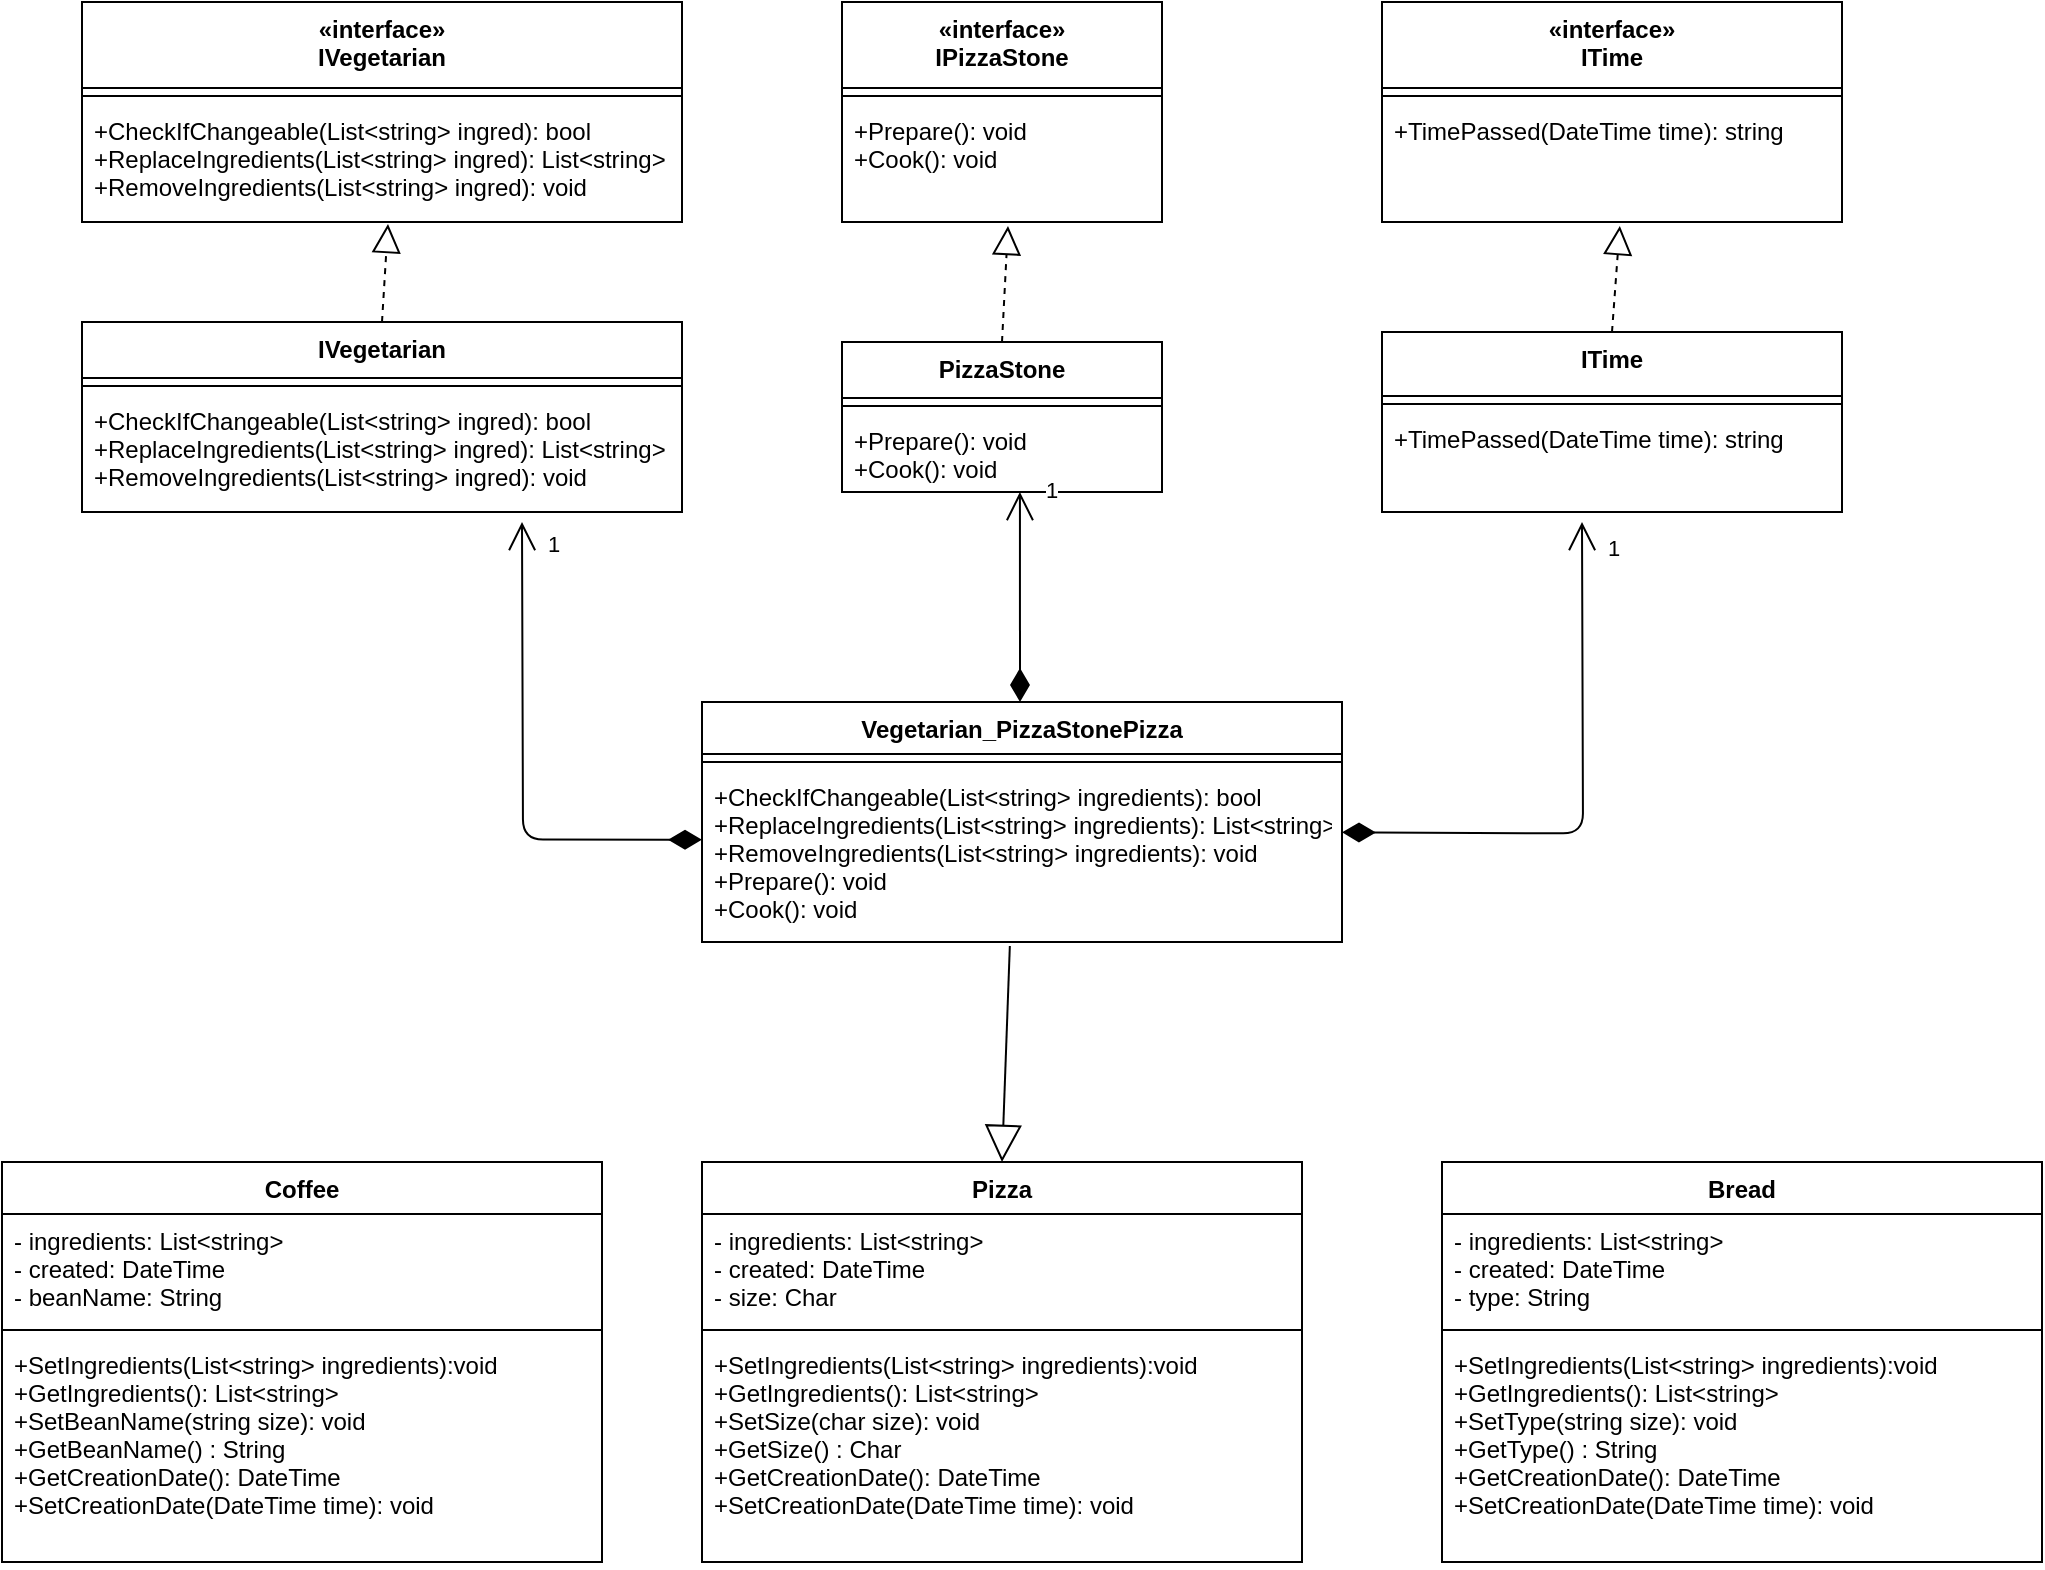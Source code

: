 <mxfile version="12.1.2" pages="1"><diagram id="p-yCQqdvYXW6_HQczVzR" name="Page-1"><mxGraphModel dx="1182" dy="764" grid="1" gridSize="10" guides="1" tooltips="1" connect="1" arrows="1" fold="1" page="1" pageScale="1" pageWidth="1169" pageHeight="827" math="0" shadow="0"><root><mxCell id="0"/><mxCell id="1" parent="0"/><mxCell id="WJiavjVWi5YrfynynHwX-62" value="Vegetarian_PizzaStonePizza" style="swimlane;fontStyle=1;align=center;verticalAlign=top;childLayout=stackLayout;horizontal=1;startSize=26;horizontalStack=0;resizeParent=1;resizeParentMax=0;resizeLast=0;collapsible=1;marginBottom=0;" parent="1" vertex="1"><mxGeometry x="450" y="370" width="320" height="120" as="geometry"/></mxCell><mxCell id="WJiavjVWi5YrfynynHwX-63" value="" style="line;strokeWidth=1;fillColor=none;align=left;verticalAlign=middle;spacingTop=-1;spacingLeft=3;spacingRight=3;rotatable=0;labelPosition=right;points=[];portConstraint=eastwest;" parent="WJiavjVWi5YrfynynHwX-62" vertex="1"><mxGeometry y="26" width="320" height="8" as="geometry"/></mxCell><mxCell id="WJiavjVWi5YrfynynHwX-64" value="+CheckIfChangeable(List&lt;string&gt; ingredients): bool&#10;+ReplaceIngredients(List&lt;string&gt; ingredients): List&lt;string&gt;&#10;+RemoveIngredients(List&lt;string&gt; ingredients): void&#10;+Prepare(): void&#10;+Cook(): void" style="text;strokeColor=none;fillColor=none;align=left;verticalAlign=top;spacingLeft=4;spacingRight=4;overflow=hidden;rotatable=0;points=[[0,0.5],[1,0.5]];portConstraint=eastwest;" parent="WJiavjVWi5YrfynynHwX-62" vertex="1"><mxGeometry y="34" width="320" height="86" as="geometry"/></mxCell><mxCell id="WJiavjVWi5YrfynynHwX-69" value="" style="endArrow=block;endSize=16;endFill=0;html=1;exitX=0.481;exitY=1.023;exitDx=0;exitDy=0;exitPerimeter=0;entryX=0.5;entryY=0;entryDx=0;entryDy=0;" parent="1" source="WJiavjVWi5YrfynynHwX-64" target="bOhgPZv443zshsSKOI5b-1" edge="1"><mxGeometry width="160" relative="1" as="geometry"><mxPoint x="447" y="210" as="sourcePoint"/><mxPoint x="830" y="390" as="targetPoint"/></mxGeometry></mxCell><mxCell id="bOhgPZv443zshsSKOI5b-1" value="Pizza" style="swimlane;fontStyle=1;align=center;verticalAlign=top;childLayout=stackLayout;horizontal=1;startSize=26;horizontalStack=0;resizeParent=1;resizeParentMax=0;resizeLast=0;collapsible=1;marginBottom=0;" parent="1" vertex="1"><mxGeometry x="450" y="600" width="300" height="200" as="geometry"/></mxCell><mxCell id="bOhgPZv443zshsSKOI5b-2" value="- ingredients: List&lt;string&gt;&#10;- created: DateTime&#10;- size: Char" style="text;strokeColor=none;fillColor=none;align=left;verticalAlign=top;spacingLeft=4;spacingRight=4;overflow=hidden;rotatable=0;points=[[0,0.5],[1,0.5]];portConstraint=eastwest;" parent="bOhgPZv443zshsSKOI5b-1" vertex="1"><mxGeometry y="26" width="300" height="54" as="geometry"/></mxCell><mxCell id="bOhgPZv443zshsSKOI5b-3" value="" style="line;strokeWidth=1;fillColor=none;align=left;verticalAlign=middle;spacingTop=-1;spacingLeft=3;spacingRight=3;rotatable=0;labelPosition=right;points=[];portConstraint=eastwest;" parent="bOhgPZv443zshsSKOI5b-1" vertex="1"><mxGeometry y="80" width="300" height="8" as="geometry"/></mxCell><mxCell id="bOhgPZv443zshsSKOI5b-4" value="+SetIngredients(List&lt;string&gt; ingredients):void&#10;+GetIngredients(): List&lt;string&gt;&#10;+SetSize(char size): void&#10;+GetSize() : Char&#10;+GetCreationDate(): DateTime&#10;+SetCreationDate(DateTime time): void" style="text;strokeColor=none;fillColor=none;align=left;verticalAlign=top;spacingLeft=4;spacingRight=4;overflow=hidden;rotatable=0;points=[[0,0.5],[1,0.5]];portConstraint=eastwest;" parent="bOhgPZv443zshsSKOI5b-1" vertex="1"><mxGeometry y="88" width="300" height="112" as="geometry"/></mxCell><mxCell id="7UTL6m3Lwjd2fvqls1P8-1" value="Bread" style="swimlane;fontStyle=1;align=center;verticalAlign=top;childLayout=stackLayout;horizontal=1;startSize=26;horizontalStack=0;resizeParent=1;resizeParentMax=0;resizeLast=0;collapsible=1;marginBottom=0;" parent="1" vertex="1"><mxGeometry x="820" y="600" width="300" height="200" as="geometry"/></mxCell><mxCell id="7UTL6m3Lwjd2fvqls1P8-2" value="- ingredients: List&lt;string&gt;&#10;- created: DateTime&#10;- type: String" style="text;strokeColor=none;fillColor=none;align=left;verticalAlign=top;spacingLeft=4;spacingRight=4;overflow=hidden;rotatable=0;points=[[0,0.5],[1,0.5]];portConstraint=eastwest;" parent="7UTL6m3Lwjd2fvqls1P8-1" vertex="1"><mxGeometry y="26" width="300" height="54" as="geometry"/></mxCell><mxCell id="7UTL6m3Lwjd2fvqls1P8-3" value="" style="line;strokeWidth=1;fillColor=none;align=left;verticalAlign=middle;spacingTop=-1;spacingLeft=3;spacingRight=3;rotatable=0;labelPosition=right;points=[];portConstraint=eastwest;" parent="7UTL6m3Lwjd2fvqls1P8-1" vertex="1"><mxGeometry y="80" width="300" height="8" as="geometry"/></mxCell><mxCell id="7UTL6m3Lwjd2fvqls1P8-4" value="+SetIngredients(List&lt;string&gt; ingredients):void&#10;+GetIngredients(): List&lt;string&gt;&#10;+SetType(string size): void&#10;+GetType() : String&#10;+GetCreationDate(): DateTime&#10;+SetCreationDate(DateTime time): void" style="text;strokeColor=none;fillColor=none;align=left;verticalAlign=top;spacingLeft=4;spacingRight=4;overflow=hidden;rotatable=0;points=[[0,0.5],[1,0.5]];portConstraint=eastwest;" parent="7UTL6m3Lwjd2fvqls1P8-1" vertex="1"><mxGeometry y="88" width="300" height="112" as="geometry"/></mxCell><mxCell id="7UTL6m3Lwjd2fvqls1P8-5" value="Coffee" style="swimlane;fontStyle=1;align=center;verticalAlign=top;childLayout=stackLayout;horizontal=1;startSize=26;horizontalStack=0;resizeParent=1;resizeParentMax=0;resizeLast=0;collapsible=1;marginBottom=0;" parent="1" vertex="1"><mxGeometry x="100" y="600" width="300" height="200" as="geometry"/></mxCell><mxCell id="7UTL6m3Lwjd2fvqls1P8-6" value="- ingredients: List&lt;string&gt;&#10;- created: DateTime&#10;- beanName: String" style="text;strokeColor=none;fillColor=none;align=left;verticalAlign=top;spacingLeft=4;spacingRight=4;overflow=hidden;rotatable=0;points=[[0,0.5],[1,0.5]];portConstraint=eastwest;" parent="7UTL6m3Lwjd2fvqls1P8-5" vertex="1"><mxGeometry y="26" width="300" height="54" as="geometry"/></mxCell><mxCell id="7UTL6m3Lwjd2fvqls1P8-7" value="" style="line;strokeWidth=1;fillColor=none;align=left;verticalAlign=middle;spacingTop=-1;spacingLeft=3;spacingRight=3;rotatable=0;labelPosition=right;points=[];portConstraint=eastwest;" parent="7UTL6m3Lwjd2fvqls1P8-5" vertex="1"><mxGeometry y="80" width="300" height="8" as="geometry"/></mxCell><mxCell id="7UTL6m3Lwjd2fvqls1P8-8" value="+SetIngredients(List&lt;string&gt; ingredients):void&#10;+GetIngredients(): List&lt;string&gt;&#10;+SetBeanName(string size): void&#10;+GetBeanName() : String&#10;+GetCreationDate(): DateTime&#10;+SetCreationDate(DateTime time): void" style="text;strokeColor=none;fillColor=none;align=left;verticalAlign=top;spacingLeft=4;spacingRight=4;overflow=hidden;rotatable=0;points=[[0,0.5],[1,0.5]];portConstraint=eastwest;" parent="7UTL6m3Lwjd2fvqls1P8-5" vertex="1"><mxGeometry y="88" width="300" height="112" as="geometry"/></mxCell><mxCell id="7UTL6m3Lwjd2fvqls1P8-10" value="«interface»&#10;IPizzaStone&#10;" style="swimlane;fontStyle=1;align=center;verticalAlign=top;childLayout=stackLayout;horizontal=1;startSize=43;horizontalStack=0;resizeParent=1;resizeParentMax=0;resizeLast=0;collapsible=1;marginBottom=0;" parent="1" vertex="1"><mxGeometry x="520" y="20" width="160" height="110" as="geometry"/></mxCell><mxCell id="7UTL6m3Lwjd2fvqls1P8-12" value="" style="line;strokeWidth=1;fillColor=none;align=left;verticalAlign=middle;spacingTop=-1;spacingLeft=3;spacingRight=3;rotatable=0;labelPosition=right;points=[];portConstraint=eastwest;" parent="7UTL6m3Lwjd2fvqls1P8-10" vertex="1"><mxGeometry y="43" width="160" height="8" as="geometry"/></mxCell><mxCell id="7UTL6m3Lwjd2fvqls1P8-13" value="+Prepare(): void&#10;+Cook(): void" style="text;strokeColor=none;fillColor=none;align=left;verticalAlign=top;spacingLeft=4;spacingRight=4;overflow=hidden;rotatable=0;points=[[0,0.5],[1,0.5]];portConstraint=eastwest;" parent="7UTL6m3Lwjd2fvqls1P8-10" vertex="1"><mxGeometry y="51" width="160" height="59" as="geometry"/></mxCell><mxCell id="7UTL6m3Lwjd2fvqls1P8-14" value="PizzaStone&#10;" style="swimlane;fontStyle=1;align=center;verticalAlign=top;childLayout=stackLayout;horizontal=1;startSize=28;horizontalStack=0;resizeParent=1;resizeParentMax=0;resizeLast=0;collapsible=1;marginBottom=0;" parent="1" vertex="1"><mxGeometry x="520" y="190" width="160" height="75" as="geometry"/></mxCell><mxCell id="7UTL6m3Lwjd2fvqls1P8-15" value="" style="line;strokeWidth=1;fillColor=none;align=left;verticalAlign=middle;spacingTop=-1;spacingLeft=3;spacingRight=3;rotatable=0;labelPosition=right;points=[];portConstraint=eastwest;" parent="7UTL6m3Lwjd2fvqls1P8-14" vertex="1"><mxGeometry y="28" width="160" height="8" as="geometry"/></mxCell><mxCell id="7UTL6m3Lwjd2fvqls1P8-16" value="+Prepare(): void&#10;+Cook(): void" style="text;strokeColor=none;fillColor=none;align=left;verticalAlign=top;spacingLeft=4;spacingRight=4;overflow=hidden;rotatable=0;points=[[0,0.5],[1,0.5]];portConstraint=eastwest;" parent="7UTL6m3Lwjd2fvqls1P8-14" vertex="1"><mxGeometry y="36" width="160" height="39" as="geometry"/></mxCell><mxCell id="7UTL6m3Lwjd2fvqls1P8-17" value="" style="endArrow=block;dashed=1;endFill=0;endSize=12;html=1;exitX=0.5;exitY=0;exitDx=0;exitDy=0;" parent="1" source="7UTL6m3Lwjd2fvqls1P8-14" edge="1"><mxGeometry width="160" relative="1" as="geometry"><mxPoint x="596" y="170" as="sourcePoint"/><mxPoint x="603" y="132" as="targetPoint"/></mxGeometry></mxCell><mxCell id="7UTL6m3Lwjd2fvqls1P8-18" value="«interface»&#10;IVegetarian&#10;" style="swimlane;fontStyle=1;align=center;verticalAlign=top;childLayout=stackLayout;horizontal=1;startSize=43;horizontalStack=0;resizeParent=1;resizeParentMax=0;resizeLast=0;collapsible=1;marginBottom=0;" parent="1" vertex="1"><mxGeometry x="140" y="20" width="300" height="110" as="geometry"/></mxCell><mxCell id="7UTL6m3Lwjd2fvqls1P8-19" value="" style="line;strokeWidth=1;fillColor=none;align=left;verticalAlign=middle;spacingTop=-1;spacingLeft=3;spacingRight=3;rotatable=0;labelPosition=right;points=[];portConstraint=eastwest;" parent="7UTL6m3Lwjd2fvqls1P8-18" vertex="1"><mxGeometry y="43" width="300" height="8" as="geometry"/></mxCell><mxCell id="7UTL6m3Lwjd2fvqls1P8-20" value="+CheckIfChangeable(List&lt;string&gt; ingred): bool&#10;+ReplaceIngredients(List&lt;string&gt; ingred): List&lt;string&gt; &#10;+RemoveIngredients(List&lt;string&gt; ingred): void" style="text;strokeColor=none;fillColor=none;align=left;verticalAlign=top;spacingLeft=4;spacingRight=4;overflow=hidden;rotatable=0;points=[[0,0.5],[1,0.5]];portConstraint=eastwest;" parent="7UTL6m3Lwjd2fvqls1P8-18" vertex="1"><mxGeometry y="51" width="300" height="59" as="geometry"/></mxCell><mxCell id="7UTL6m3Lwjd2fvqls1P8-21" value="IVegetarian&#10;" style="swimlane;fontStyle=1;align=center;verticalAlign=top;childLayout=stackLayout;horizontal=1;startSize=28;horizontalStack=0;resizeParent=1;resizeParentMax=0;resizeLast=0;collapsible=1;marginBottom=0;" parent="1" vertex="1"><mxGeometry x="140" y="180" width="300" height="95" as="geometry"/></mxCell><mxCell id="7UTL6m3Lwjd2fvqls1P8-22" value="" style="line;strokeWidth=1;fillColor=none;align=left;verticalAlign=middle;spacingTop=-1;spacingLeft=3;spacingRight=3;rotatable=0;labelPosition=right;points=[];portConstraint=eastwest;" parent="7UTL6m3Lwjd2fvqls1P8-21" vertex="1"><mxGeometry y="28" width="300" height="8" as="geometry"/></mxCell><mxCell id="7UTL6m3Lwjd2fvqls1P8-23" value="+CheckIfChangeable(List&lt;string&gt; ingred): bool&#10;+ReplaceIngredients(List&lt;string&gt; ingred): List&lt;string&gt; &#10;+RemoveIngredients(List&lt;string&gt; ingred): void" style="text;strokeColor=none;fillColor=none;align=left;verticalAlign=top;spacingLeft=4;spacingRight=4;overflow=hidden;rotatable=0;points=[[0,0.5],[1,0.5]];portConstraint=eastwest;" parent="7UTL6m3Lwjd2fvqls1P8-21" vertex="1"><mxGeometry y="36" width="300" height="59" as="geometry"/></mxCell><mxCell id="7UTL6m3Lwjd2fvqls1P8-24" value="" style="endArrow=block;dashed=1;endFill=0;endSize=12;html=1;exitX=0.5;exitY=0;exitDx=0;exitDy=0;entryX=0.51;entryY=1.017;entryDx=0;entryDy=0;entryPerimeter=0;" parent="1" source="7UTL6m3Lwjd2fvqls1P8-21" target="7UTL6m3Lwjd2fvqls1P8-20" edge="1"><mxGeometry width="160" relative="1" as="geometry"><mxPoint x="610" y="200" as="sourcePoint"/><mxPoint x="613" y="142" as="targetPoint"/></mxGeometry></mxCell><mxCell id="7UTL6m3Lwjd2fvqls1P8-25" value="«interface»&#10;ITime&#10;" style="swimlane;fontStyle=1;align=center;verticalAlign=top;childLayout=stackLayout;horizontal=1;startSize=43;horizontalStack=0;resizeParent=1;resizeParentMax=0;resizeLast=0;collapsible=1;marginBottom=0;" parent="1" vertex="1"><mxGeometry x="790" y="20" width="230" height="110" as="geometry"/></mxCell><mxCell id="7UTL6m3Lwjd2fvqls1P8-26" value="" style="line;strokeWidth=1;fillColor=none;align=left;verticalAlign=middle;spacingTop=-1;spacingLeft=3;spacingRight=3;rotatable=0;labelPosition=right;points=[];portConstraint=eastwest;" parent="7UTL6m3Lwjd2fvqls1P8-25" vertex="1"><mxGeometry y="43" width="230" height="8" as="geometry"/></mxCell><mxCell id="7UTL6m3Lwjd2fvqls1P8-27" value="+TimePassed(DateTime time): string" style="text;strokeColor=none;fillColor=none;align=left;verticalAlign=top;spacingLeft=4;spacingRight=4;overflow=hidden;rotatable=0;points=[[0,0.5],[1,0.5]];portConstraint=eastwest;" parent="7UTL6m3Lwjd2fvqls1P8-25" vertex="1"><mxGeometry y="51" width="230" height="59" as="geometry"/></mxCell><mxCell id="7UTL6m3Lwjd2fvqls1P8-28" value="ITime&#10;" style="swimlane;fontStyle=1;align=center;verticalAlign=top;childLayout=stackLayout;horizontal=1;startSize=32;horizontalStack=0;resizeParent=1;resizeParentMax=0;resizeLast=0;collapsible=1;marginBottom=0;" parent="1" vertex="1"><mxGeometry x="790" y="185" width="230" height="90" as="geometry"/></mxCell><mxCell id="7UTL6m3Lwjd2fvqls1P8-29" value="" style="line;strokeWidth=1;fillColor=none;align=left;verticalAlign=middle;spacingTop=-1;spacingLeft=3;spacingRight=3;rotatable=0;labelPosition=right;points=[];portConstraint=eastwest;" parent="7UTL6m3Lwjd2fvqls1P8-28" vertex="1"><mxGeometry y="32" width="230" height="8" as="geometry"/></mxCell><mxCell id="7UTL6m3Lwjd2fvqls1P8-30" value="+TimePassed(DateTime time): string" style="text;strokeColor=none;fillColor=none;align=left;verticalAlign=top;spacingLeft=4;spacingRight=4;overflow=hidden;rotatable=0;points=[[0,0.5],[1,0.5]];portConstraint=eastwest;" parent="7UTL6m3Lwjd2fvqls1P8-28" vertex="1"><mxGeometry y="40" width="230" height="50" as="geometry"/></mxCell><mxCell id="7UTL6m3Lwjd2fvqls1P8-31" value="" style="endArrow=block;dashed=1;endFill=0;endSize=12;html=1;exitX=0.5;exitY=0;exitDx=0;exitDy=0;entryX=0.517;entryY=1.034;entryDx=0;entryDy=0;entryPerimeter=0;" parent="1" source="7UTL6m3Lwjd2fvqls1P8-28" target="7UTL6m3Lwjd2fvqls1P8-27" edge="1"><mxGeometry width="160" relative="1" as="geometry"><mxPoint x="300" y="190" as="sourcePoint"/><mxPoint x="303" y="141.003" as="targetPoint"/></mxGeometry></mxCell><mxCell id="7UTL6m3Lwjd2fvqls1P8-32" value="1" style="endArrow=open;html=1;endSize=12;startArrow=diamondThin;startSize=14;startFill=1;edgeStyle=orthogonalEdgeStyle;align=left;verticalAlign=bottom;entryX=0.556;entryY=1;entryDx=0;entryDy=0;entryPerimeter=0;" parent="1" target="7UTL6m3Lwjd2fvqls1P8-16" edge="1"><mxGeometry x="0.84" y="-11" relative="1" as="geometry"><mxPoint x="609" y="370" as="sourcePoint"/><mxPoint x="720" y="270" as="targetPoint"/><Array as="points"><mxPoint x="609" y="370"/></Array><mxPoint as="offset"/></mxGeometry></mxCell><mxCell id="7UTL6m3Lwjd2fvqls1P8-33" value="1" style="endArrow=open;html=1;endSize=12;startArrow=diamondThin;startSize=14;startFill=1;edgeStyle=orthogonalEdgeStyle;align=left;verticalAlign=bottom;exitX=0.25;exitY=0;exitDx=0;exitDy=0;" parent="1" edge="1"><mxGeometry x="0.84" y="-11" relative="1" as="geometry"><mxPoint x="770" y="435.167" as="sourcePoint"/><mxPoint x="890" y="280" as="targetPoint"/><mxPoint as="offset"/></mxGeometry></mxCell><mxCell id="7UTL6m3Lwjd2fvqls1P8-34" value="1" style="endArrow=open;html=1;endSize=12;startArrow=diamondThin;startSize=14;startFill=1;edgeStyle=orthogonalEdgeStyle;align=left;verticalAlign=bottom;exitX=0;exitY=0.405;exitDx=0;exitDy=0;exitPerimeter=0;" parent="1" source="WJiavjVWi5YrfynynHwX-64" edge="1"><mxGeometry x="0.84" y="-11" relative="1" as="geometry"><mxPoint x="240" y="435.167" as="sourcePoint"/><mxPoint x="360" y="280.0" as="targetPoint"/><mxPoint as="offset"/></mxGeometry></mxCell></root></mxGraphModel></diagram></mxfile>